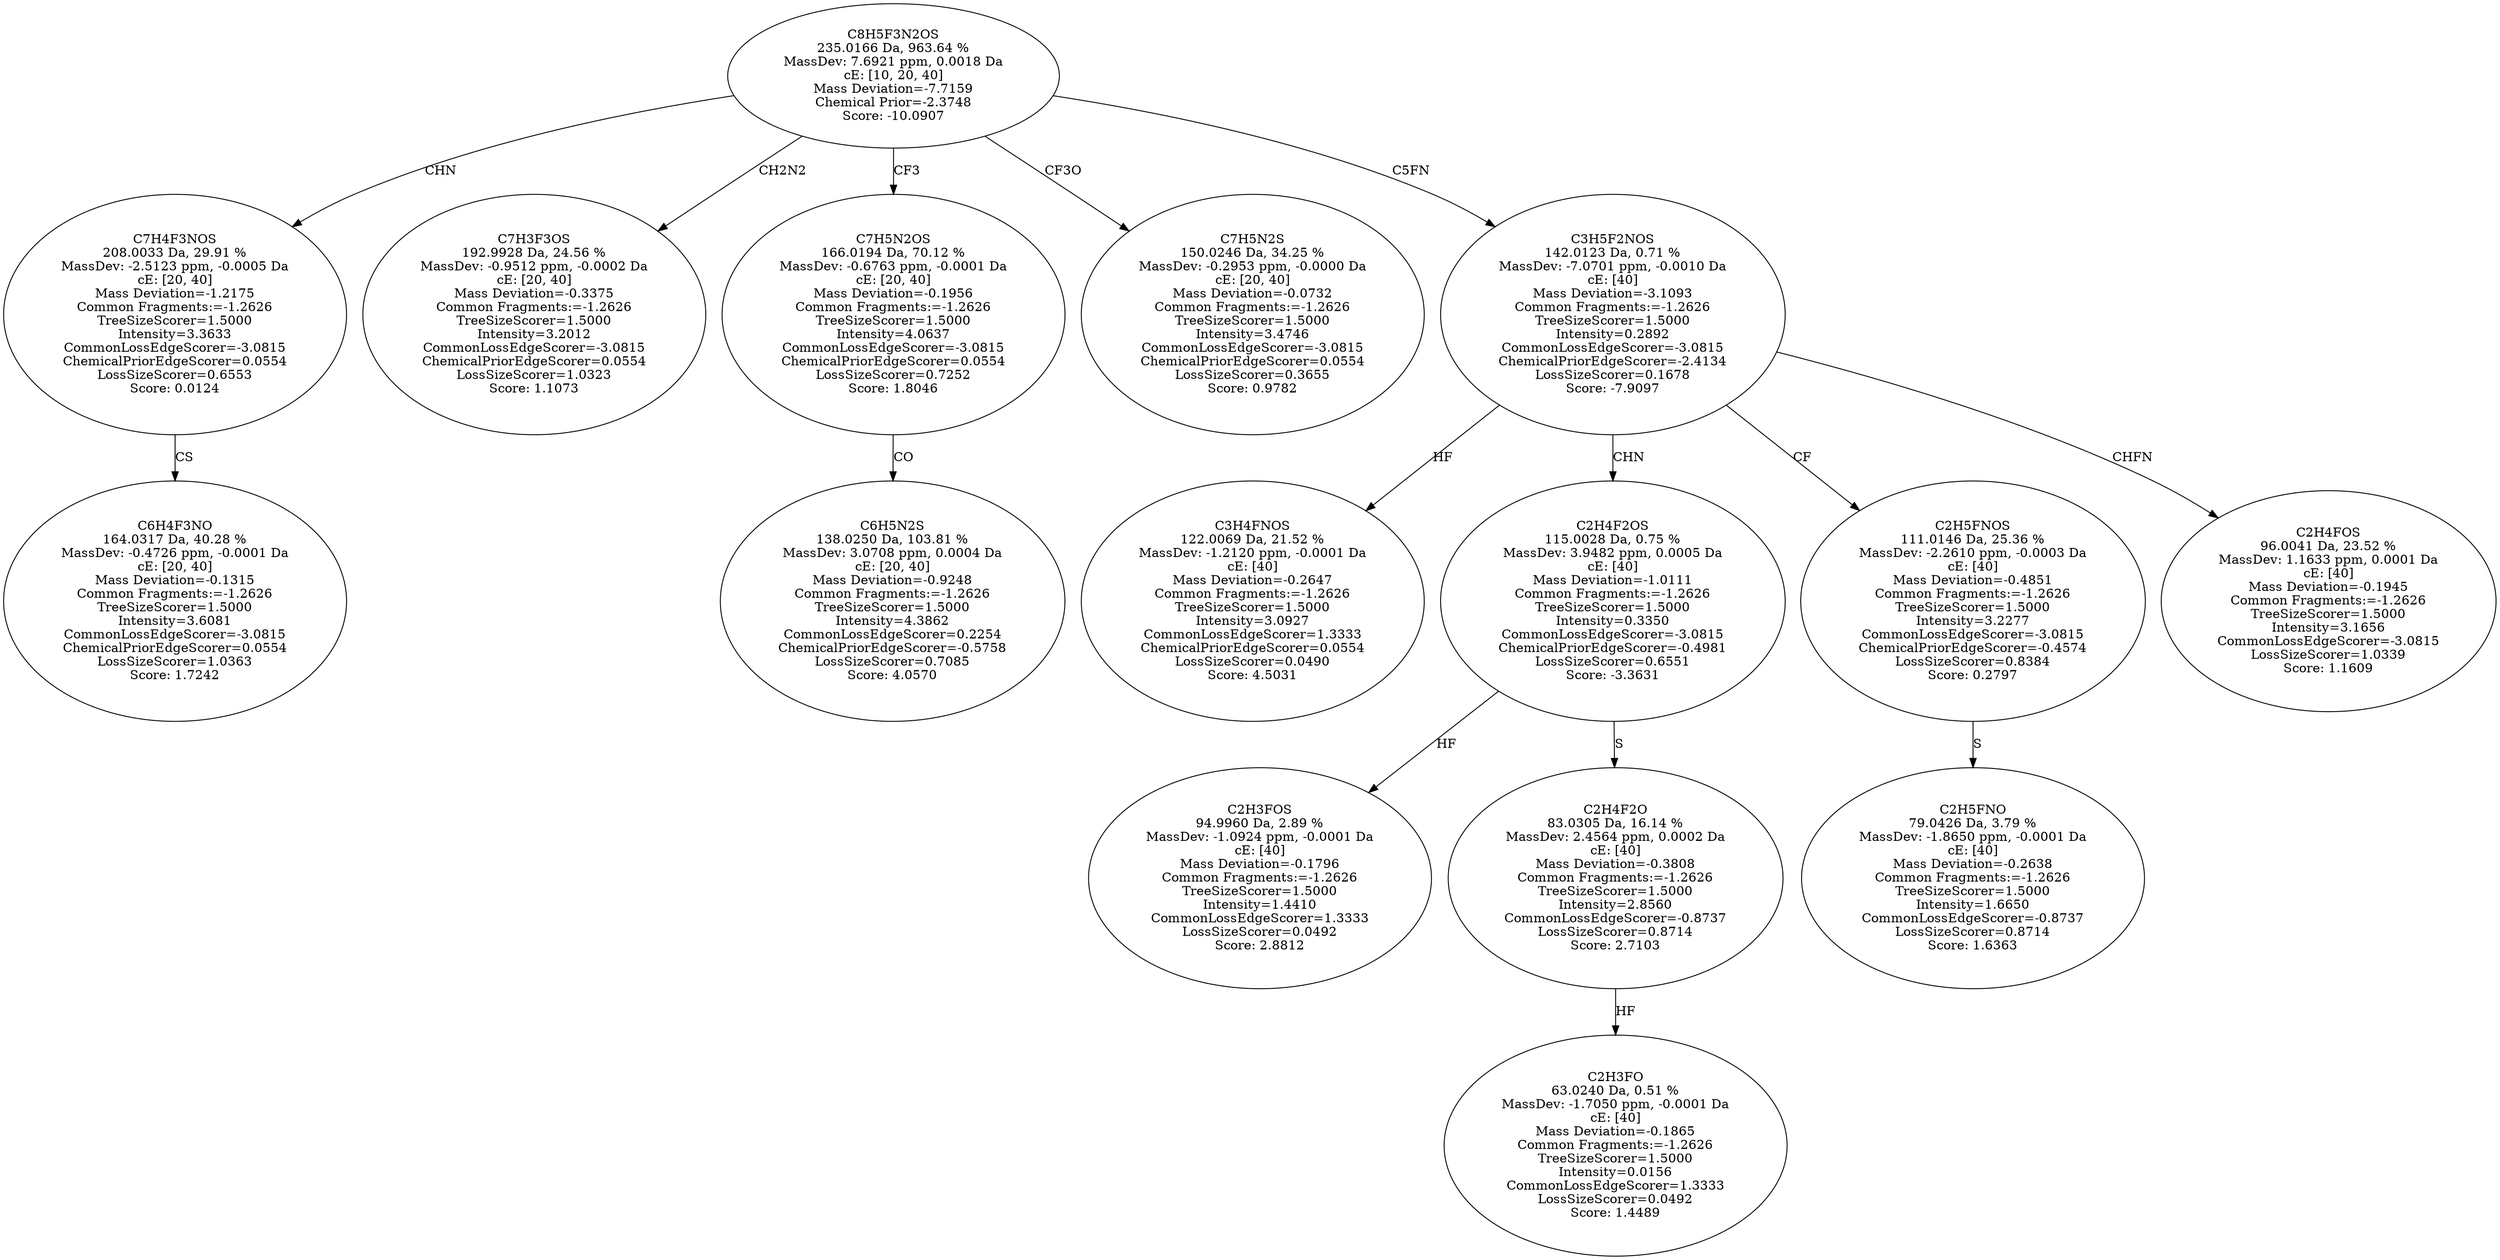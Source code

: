 strict digraph {
v1 [label="C6H4F3NO\n164.0317 Da, 40.28 %\nMassDev: -0.4726 ppm, -0.0001 Da\ncE: [20, 40]\nMass Deviation=-0.1315\nCommon Fragments:=-1.2626\nTreeSizeScorer=1.5000\nIntensity=3.6081\nCommonLossEdgeScorer=-3.0815\nChemicalPriorEdgeScorer=0.0554\nLossSizeScorer=1.0363\nScore: 1.7242"];
v2 [label="C7H4F3NOS\n208.0033 Da, 29.91 %\nMassDev: -2.5123 ppm, -0.0005 Da\ncE: [20, 40]\nMass Deviation=-1.2175\nCommon Fragments:=-1.2626\nTreeSizeScorer=1.5000\nIntensity=3.3633\nCommonLossEdgeScorer=-3.0815\nChemicalPriorEdgeScorer=0.0554\nLossSizeScorer=0.6553\nScore: 0.0124"];
v3 [label="C7H3F3OS\n192.9928 Da, 24.56 %\nMassDev: -0.9512 ppm, -0.0002 Da\ncE: [20, 40]\nMass Deviation=-0.3375\nCommon Fragments:=-1.2626\nTreeSizeScorer=1.5000\nIntensity=3.2012\nCommonLossEdgeScorer=-3.0815\nChemicalPriorEdgeScorer=0.0554\nLossSizeScorer=1.0323\nScore: 1.1073"];
v4 [label="C6H5N2S\n138.0250 Da, 103.81 %\nMassDev: 3.0708 ppm, 0.0004 Da\ncE: [20, 40]\nMass Deviation=-0.9248\nCommon Fragments:=-1.2626\nTreeSizeScorer=1.5000\nIntensity=4.3862\nCommonLossEdgeScorer=0.2254\nChemicalPriorEdgeScorer=-0.5758\nLossSizeScorer=0.7085\nScore: 4.0570"];
v5 [label="C7H5N2OS\n166.0194 Da, 70.12 %\nMassDev: -0.6763 ppm, -0.0001 Da\ncE: [20, 40]\nMass Deviation=-0.1956\nCommon Fragments:=-1.2626\nTreeSizeScorer=1.5000\nIntensity=4.0637\nCommonLossEdgeScorer=-3.0815\nChemicalPriorEdgeScorer=0.0554\nLossSizeScorer=0.7252\nScore: 1.8046"];
v6 [label="C7H5N2S\n150.0246 Da, 34.25 %\nMassDev: -0.2953 ppm, -0.0000 Da\ncE: [20, 40]\nMass Deviation=-0.0732\nCommon Fragments:=-1.2626\nTreeSizeScorer=1.5000\nIntensity=3.4746\nCommonLossEdgeScorer=-3.0815\nChemicalPriorEdgeScorer=0.0554\nLossSizeScorer=0.3655\nScore: 0.9782"];
v7 [label="C3H4FNOS\n122.0069 Da, 21.52 %\nMassDev: -1.2120 ppm, -0.0001 Da\ncE: [40]\nMass Deviation=-0.2647\nCommon Fragments:=-1.2626\nTreeSizeScorer=1.5000\nIntensity=3.0927\nCommonLossEdgeScorer=1.3333\nChemicalPriorEdgeScorer=0.0554\nLossSizeScorer=0.0490\nScore: 4.5031"];
v8 [label="C2H3FOS\n94.9960 Da, 2.89 %\nMassDev: -1.0924 ppm, -0.0001 Da\ncE: [40]\nMass Deviation=-0.1796\nCommon Fragments:=-1.2626\nTreeSizeScorer=1.5000\nIntensity=1.4410\nCommonLossEdgeScorer=1.3333\nLossSizeScorer=0.0492\nScore: 2.8812"];
v9 [label="C2H3FO\n63.0240 Da, 0.51 %\nMassDev: -1.7050 ppm, -0.0001 Da\ncE: [40]\nMass Deviation=-0.1865\nCommon Fragments:=-1.2626\nTreeSizeScorer=1.5000\nIntensity=0.0156\nCommonLossEdgeScorer=1.3333\nLossSizeScorer=0.0492\nScore: 1.4489"];
v10 [label="C2H4F2O\n83.0305 Da, 16.14 %\nMassDev: 2.4564 ppm, 0.0002 Da\ncE: [40]\nMass Deviation=-0.3808\nCommon Fragments:=-1.2626\nTreeSizeScorer=1.5000\nIntensity=2.8560\nCommonLossEdgeScorer=-0.8737\nLossSizeScorer=0.8714\nScore: 2.7103"];
v11 [label="C2H4F2OS\n115.0028 Da, 0.75 %\nMassDev: 3.9482 ppm, 0.0005 Da\ncE: [40]\nMass Deviation=-1.0111\nCommon Fragments:=-1.2626\nTreeSizeScorer=1.5000\nIntensity=0.3350\nCommonLossEdgeScorer=-3.0815\nChemicalPriorEdgeScorer=-0.4981\nLossSizeScorer=0.6551\nScore: -3.3631"];
v12 [label="C2H5FNO\n79.0426 Da, 3.79 %\nMassDev: -1.8650 ppm, -0.0001 Da\ncE: [40]\nMass Deviation=-0.2638\nCommon Fragments:=-1.2626\nTreeSizeScorer=1.5000\nIntensity=1.6650\nCommonLossEdgeScorer=-0.8737\nLossSizeScorer=0.8714\nScore: 1.6363"];
v13 [label="C2H5FNOS\n111.0146 Da, 25.36 %\nMassDev: -2.2610 ppm, -0.0003 Da\ncE: [40]\nMass Deviation=-0.4851\nCommon Fragments:=-1.2626\nTreeSizeScorer=1.5000\nIntensity=3.2277\nCommonLossEdgeScorer=-3.0815\nChemicalPriorEdgeScorer=-0.4574\nLossSizeScorer=0.8384\nScore: 0.2797"];
v14 [label="C2H4FOS\n96.0041 Da, 23.52 %\nMassDev: 1.1633 ppm, 0.0001 Da\ncE: [40]\nMass Deviation=-0.1945\nCommon Fragments:=-1.2626\nTreeSizeScorer=1.5000\nIntensity=3.1656\nCommonLossEdgeScorer=-3.0815\nLossSizeScorer=1.0339\nScore: 1.1609"];
v15 [label="C3H5F2NOS\n142.0123 Da, 0.71 %\nMassDev: -7.0701 ppm, -0.0010 Da\ncE: [40]\nMass Deviation=-3.1093\nCommon Fragments:=-1.2626\nTreeSizeScorer=1.5000\nIntensity=0.2892\nCommonLossEdgeScorer=-3.0815\nChemicalPriorEdgeScorer=-2.4134\nLossSizeScorer=0.1678\nScore: -7.9097"];
v16 [label="C8H5F3N2OS\n235.0166 Da, 963.64 %\nMassDev: 7.6921 ppm, 0.0018 Da\ncE: [10, 20, 40]\nMass Deviation=-7.7159\nChemical Prior=-2.3748\nScore: -10.0907"];
v2 -> v1 [label="CS"];
v16 -> v2 [label="CHN"];
v16 -> v3 [label="CH2N2"];
v5 -> v4 [label="CO"];
v16 -> v5 [label="CF3"];
v16 -> v6 [label="CF3O"];
v15 -> v7 [label="HF"];
v11 -> v8 [label="HF"];
v10 -> v9 [label="HF"];
v11 -> v10 [label="S"];
v15 -> v11 [label="CHN"];
v13 -> v12 [label="S"];
v15 -> v13 [label="CF"];
v15 -> v14 [label="CHFN"];
v16 -> v15 [label="C5FN"];
}